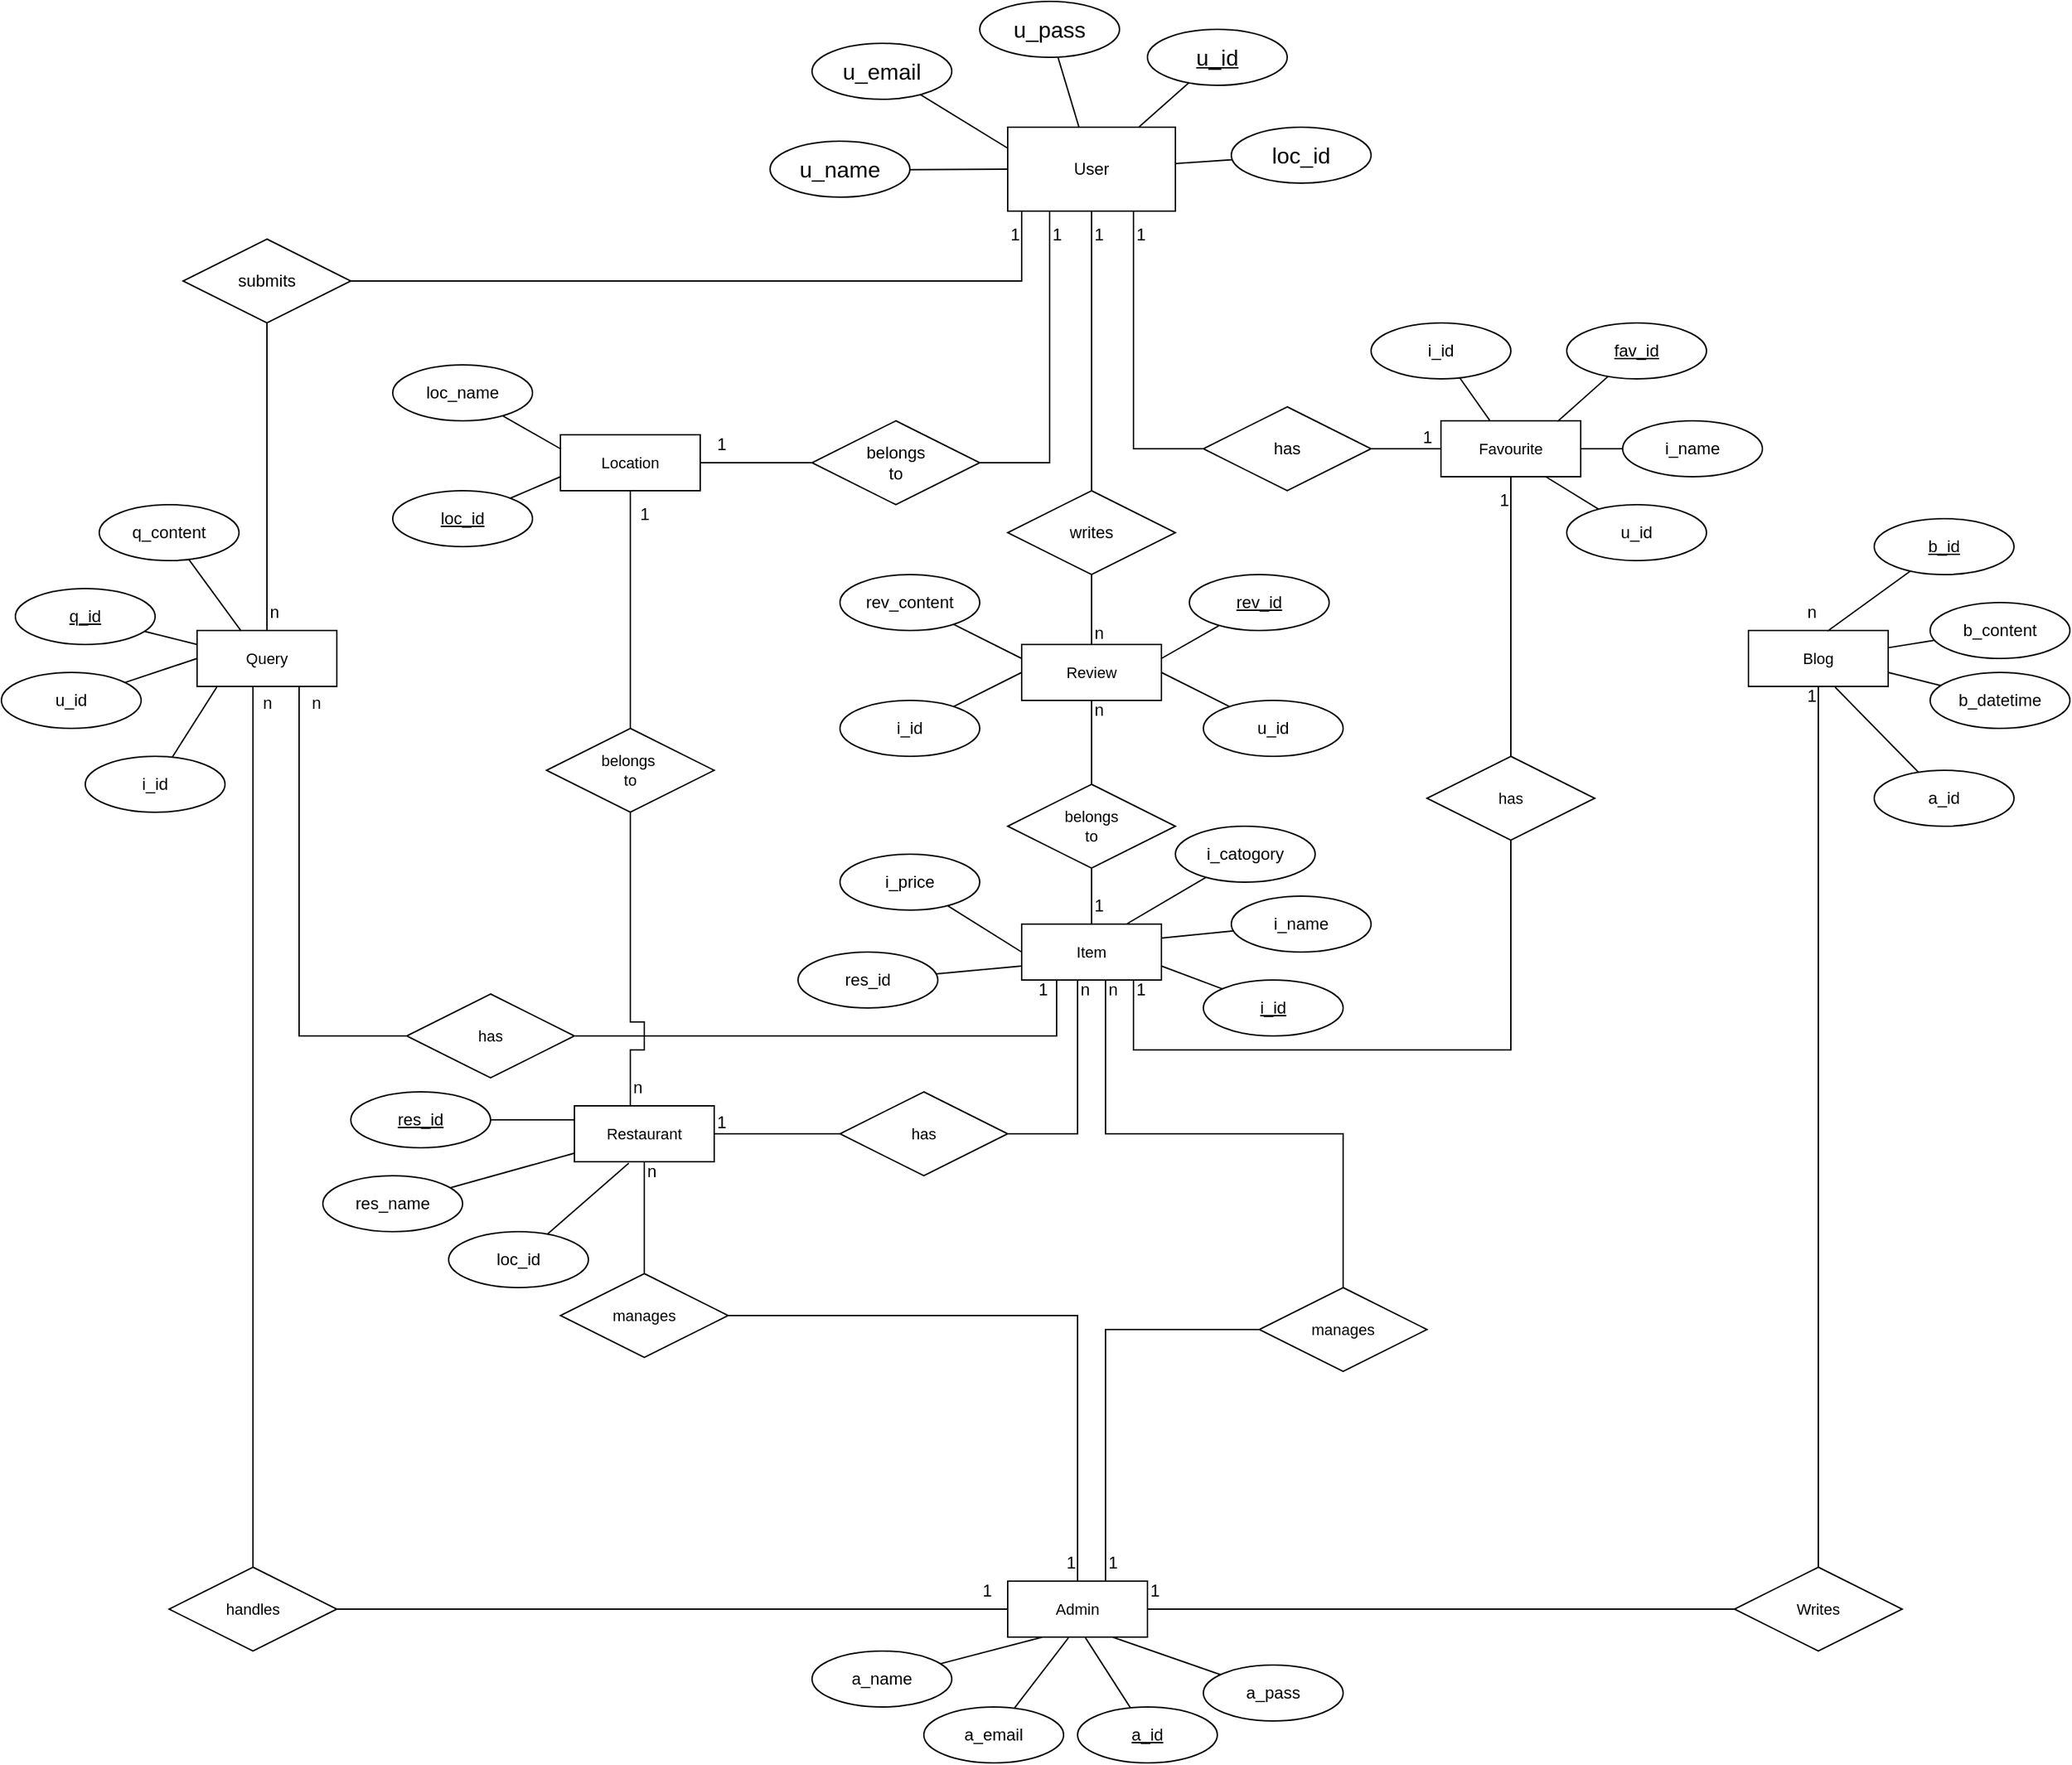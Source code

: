 <mxfile version="21.0.6" type="device"><diagram name="Page-1" id="pMAwiAs30f0WFdwyVwnP"><mxGraphModel dx="1467" dy="907" grid="1" gridSize="10" guides="1" tooltips="1" connect="1" arrows="1" fold="1" page="1" pageScale="1" pageWidth="850" pageHeight="1100" math="0" shadow="0"><root><mxCell id="0"/><mxCell id="1" parent="0"/><mxCell id="fd6I6670uyTJeroRfoeu-16" value="" style="edgeStyle=orthogonalEdgeStyle;rounded=0;orthogonalLoop=1;jettySize=auto;html=1;endArrow=none;endFill=0;fontStyle=0" parent="1" source="fd6I6670uyTJeroRfoeu-2" target="fd6I6670uyTJeroRfoeu-3" edge="1"><mxGeometry relative="1" as="geometry"><Array as="points"><mxPoint x="850" y="350"/></Array></mxGeometry></mxCell><mxCell id="fd6I6670uyTJeroRfoeu-17" value="" style="edgeStyle=orthogonalEdgeStyle;rounded=0;orthogonalLoop=1;jettySize=auto;html=1;endArrow=none;endFill=0;exitX=0.25;exitY=1;exitDx=0;exitDy=0;entryX=1;entryY=0.5;entryDx=0;entryDy=0;fontStyle=0" parent="1" source="fd6I6670uyTJeroRfoeu-2" target="fd6I6670uyTJeroRfoeu-4" edge="1"><mxGeometry relative="1" as="geometry"><mxPoint x="800" y="300" as="sourcePoint"/><Array as="points"><mxPoint x="790" y="360"/></Array></mxGeometry></mxCell><mxCell id="fd6I6670uyTJeroRfoeu-18" value="" style="edgeStyle=orthogonalEdgeStyle;shape=connector;rounded=0;orthogonalLoop=1;jettySize=auto;html=1;labelBackgroundColor=default;strokeColor=default;fontFamily=Helvetica;fontSize=11;fontColor=default;endArrow=none;endFill=0;entryX=0.5;entryY=0;entryDx=0;entryDy=0;fontStyle=0" parent="1" source="fd6I6670uyTJeroRfoeu-2" target="fd6I6670uyTJeroRfoeu-5" edge="1"><mxGeometry relative="1" as="geometry"><Array as="points"><mxPoint x="820" y="380"/></Array></mxGeometry></mxCell><mxCell id="fd6I6670uyTJeroRfoeu-19" value="" style="edgeStyle=orthogonalEdgeStyle;shape=connector;rounded=0;orthogonalLoop=1;jettySize=auto;html=1;labelBackgroundColor=default;strokeColor=default;fontFamily=Helvetica;fontSize=11;fontColor=default;endArrow=none;endFill=0;exitX=0.25;exitY=0;exitDx=0;exitDy=0;fontStyle=0" parent="1" source="fd6I6670uyTJeroRfoeu-2" target="fd6I6670uyTJeroRfoeu-6" edge="1"><mxGeometry relative="1" as="geometry"><mxPoint x="270" y="320" as="sourcePoint"/><Array as="points"><mxPoint x="770" y="120"/><mxPoint x="770" y="230"/></Array></mxGeometry></mxCell><mxCell id="fd6I6670uyTJeroRfoeu-2" value="User" style="rounded=0;whiteSpace=wrap;html=1;fontStyle=0" parent="1" vertex="1"><mxGeometry x="760" y="120" width="120" height="60" as="geometry"/></mxCell><mxCell id="fd6I6670uyTJeroRfoeu-23" value="" style="edgeStyle=orthogonalEdgeStyle;shape=connector;rounded=0;orthogonalLoop=1;jettySize=auto;html=1;labelBackgroundColor=default;strokeColor=default;fontFamily=Helvetica;fontSize=11;fontColor=default;endArrow=none;endFill=0;fontStyle=0" parent="1" source="fd6I6670uyTJeroRfoeu-3" target="fd6I6670uyTJeroRfoeu-20" edge="1"><mxGeometry relative="1" as="geometry"/></mxCell><mxCell id="fd6I6670uyTJeroRfoeu-3" value="has" style="shape=rhombus;perimeter=rhombusPerimeter;whiteSpace=wrap;html=1;align=center;fontStyle=0" parent="1" vertex="1"><mxGeometry x="900" y="320" width="120" height="60" as="geometry"/></mxCell><mxCell id="fd6I6670uyTJeroRfoeu-33" value="" style="edgeStyle=orthogonalEdgeStyle;shape=connector;rounded=0;orthogonalLoop=1;jettySize=auto;html=1;labelBackgroundColor=default;strokeColor=default;fontFamily=Helvetica;fontSize=11;fontColor=default;endArrow=none;endFill=0;exitX=0;exitY=0.5;exitDx=0;exitDy=0;fontStyle=0" parent="1" source="fd6I6670uyTJeroRfoeu-4" target="fd6I6670uyTJeroRfoeu-26" edge="1"><mxGeometry relative="1" as="geometry"><Array as="points"><mxPoint x="500" y="360"/></Array></mxGeometry></mxCell><mxCell id="fd6I6670uyTJeroRfoeu-4" value="belongs&lt;br&gt;to" style="shape=rhombus;perimeter=rhombusPerimeter;whiteSpace=wrap;html=1;align=center;fontStyle=0" parent="1" vertex="1"><mxGeometry x="620" y="330" width="120" height="60" as="geometry"/></mxCell><mxCell id="fd6I6670uyTJeroRfoeu-5" value="writes" style="shape=rhombus;perimeter=rhombusPerimeter;whiteSpace=wrap;html=1;align=center;fontStyle=0" parent="1" vertex="1"><mxGeometry x="760" y="380" width="120" height="60" as="geometry"/></mxCell><mxCell id="fd6I6670uyTJeroRfoeu-25" value="" style="edgeStyle=orthogonalEdgeStyle;shape=connector;rounded=0;orthogonalLoop=1;jettySize=auto;html=1;labelBackgroundColor=default;strokeColor=default;fontFamily=Helvetica;fontSize=11;fontColor=default;endArrow=none;endFill=0;fontStyle=0" parent="1" source="fd6I6670uyTJeroRfoeu-6" target="fd6I6670uyTJeroRfoeu-24" edge="1"><mxGeometry relative="1" as="geometry"><Array as="points"><mxPoint x="230" y="290"/><mxPoint x="230" y="290"/></Array></mxGeometry></mxCell><mxCell id="fd6I6670uyTJeroRfoeu-6" value="submits" style="shape=rhombus;perimeter=rhombusPerimeter;whiteSpace=wrap;html=1;align=center;fontStyle=0" parent="1" vertex="1"><mxGeometry x="170" y="200" width="120" height="60" as="geometry"/></mxCell><mxCell id="fd6I6670uyTJeroRfoeu-20" value="Favourite" style="whiteSpace=wrap;html=1;align=center;fontFamily=Helvetica;fontSize=11;fontColor=default;fontStyle=0" parent="1" vertex="1"><mxGeometry x="1070" y="330" width="100" height="40" as="geometry"/></mxCell><mxCell id="fd6I6670uyTJeroRfoeu-24" value="Query" style="whiteSpace=wrap;html=1;align=center;fontFamily=Helvetica;fontSize=11;fontColor=default;fontStyle=0" parent="1" vertex="1"><mxGeometry x="180" y="480" width="100" height="40" as="geometry"/></mxCell><mxCell id="fd6I6670uyTJeroRfoeu-26" value="Location" style="whiteSpace=wrap;html=1;align=center;fontFamily=Helvetica;fontSize=11;fontColor=default;fontStyle=0" parent="1" vertex="1"><mxGeometry x="440" y="340" width="100" height="40" as="geometry"/></mxCell><mxCell id="fd6I6670uyTJeroRfoeu-28" value="" style="edgeStyle=orthogonalEdgeStyle;shape=connector;rounded=0;orthogonalLoop=1;jettySize=auto;html=1;labelBackgroundColor=default;strokeColor=default;fontFamily=Helvetica;fontSize=11;fontColor=default;endArrow=none;endFill=0;entryX=0.5;entryY=1;entryDx=0;entryDy=0;fontStyle=0" parent="1" source="fd6I6670uyTJeroRfoeu-27" target="fd6I6670uyTJeroRfoeu-5" edge="1"><mxGeometry relative="1" as="geometry"><mxPoint x="830" y="450" as="targetPoint"/></mxGeometry></mxCell><mxCell id="fd6I6670uyTJeroRfoeu-27" value="Review" style="whiteSpace=wrap;html=1;align=center;fontFamily=Helvetica;fontSize=11;fontColor=default;fontStyle=0" parent="1" vertex="1"><mxGeometry x="770" y="490" width="100" height="40" as="geometry"/></mxCell><mxCell id="fd6I6670uyTJeroRfoeu-35" value="" style="edgeStyle=orthogonalEdgeStyle;shape=connector;rounded=0;orthogonalLoop=1;jettySize=auto;html=1;labelBackgroundColor=default;strokeColor=default;fontFamily=Helvetica;fontSize=11;fontColor=default;endArrow=none;endFill=0;entryX=0.5;entryY=1;entryDx=0;entryDy=0;fontStyle=0" parent="1" source="fd6I6670uyTJeroRfoeu-30" target="fd6I6670uyTJeroRfoeu-34" edge="1"><mxGeometry relative="1" as="geometry"><Array as="points"><mxPoint x="850" y="780"/><mxPoint x="1120" y="780"/></Array></mxGeometry></mxCell><mxCell id="fd6I6670uyTJeroRfoeu-67" style="edgeStyle=orthogonalEdgeStyle;shape=connector;rounded=0;orthogonalLoop=1;jettySize=auto;html=1;labelBackgroundColor=default;strokeColor=default;fontFamily=Helvetica;fontSize=11;fontColor=default;endArrow=none;endFill=0;entryX=0.5;entryY=0;entryDx=0;entryDy=0;fontStyle=0" parent="1" source="fd6I6670uyTJeroRfoeu-30" target="fd6I6670uyTJeroRfoeu-57" edge="1"><mxGeometry relative="1" as="geometry"><Array as="points"><mxPoint x="830" y="840"/><mxPoint x="1000" y="840"/></Array><mxPoint x="1100" y="880" as="targetPoint"/></mxGeometry></mxCell><mxCell id="fd6I6670uyTJeroRfoeu-30" value="Item" style="whiteSpace=wrap;html=1;align=center;fontFamily=Helvetica;fontSize=11;fontColor=default;fontStyle=0" parent="1" vertex="1"><mxGeometry x="770" y="690" width="100" height="40" as="geometry"/></mxCell><mxCell id="fd6I6670uyTJeroRfoeu-37" value="" style="edgeStyle=orthogonalEdgeStyle;shape=connector;rounded=0;orthogonalLoop=1;jettySize=auto;html=1;labelBackgroundColor=default;strokeColor=default;fontFamily=Helvetica;fontSize=11;fontColor=default;endArrow=none;endFill=0;entryX=0.5;entryY=1;entryDx=0;entryDy=0;fontStyle=0" parent="1" source="fd6I6670uyTJeroRfoeu-34" target="fd6I6670uyTJeroRfoeu-20" edge="1"><mxGeometry relative="1" as="geometry"><mxPoint x="1130" y="440" as="targetPoint"/><Array as="points"><mxPoint x="1120" y="520"/><mxPoint x="1120" y="520"/></Array></mxGeometry></mxCell><mxCell id="fd6I6670uyTJeroRfoeu-34" value="has" style="shape=rhombus;perimeter=rhombusPerimeter;whiteSpace=wrap;html=1;align=center;fontFamily=Helvetica;fontSize=11;fontColor=default;fontStyle=0" parent="1" vertex="1"><mxGeometry x="1060" y="570" width="120" height="60" as="geometry"/></mxCell><mxCell id="fd6I6670uyTJeroRfoeu-42" value="" style="edgeStyle=orthogonalEdgeStyle;shape=connector;rounded=0;orthogonalLoop=1;jettySize=auto;html=1;labelBackgroundColor=default;strokeColor=default;fontFamily=Helvetica;fontSize=11;fontColor=default;endArrow=none;endFill=0;entryX=0.75;entryY=1;entryDx=0;entryDy=0;fontStyle=0" parent="1" source="fd6I6670uyTJeroRfoeu-39" target="fd6I6670uyTJeroRfoeu-24" edge="1"><mxGeometry relative="1" as="geometry"><Array as="points"><mxPoint x="253" y="770"/><mxPoint x="253" y="520"/></Array></mxGeometry></mxCell><mxCell id="fd6I6670uyTJeroRfoeu-80" style="edgeStyle=orthogonalEdgeStyle;shape=connector;rounded=0;orthogonalLoop=1;jettySize=auto;html=1;entryX=0.25;entryY=1;entryDx=0;entryDy=0;labelBackgroundColor=default;strokeColor=default;fontFamily=Helvetica;fontSize=11;fontColor=default;endArrow=none;endFill=0;fontStyle=0" parent="1" source="fd6I6670uyTJeroRfoeu-39" target="fd6I6670uyTJeroRfoeu-30" edge="1"><mxGeometry relative="1" as="geometry"/></mxCell><mxCell id="fd6I6670uyTJeroRfoeu-39" value="has" style="shape=rhombus;perimeter=rhombusPerimeter;whiteSpace=wrap;html=1;align=center;fontFamily=Helvetica;fontSize=11;fontColor=default;fontStyle=0" parent="1" vertex="1"><mxGeometry x="330" y="740" width="120" height="60" as="geometry"/></mxCell><mxCell id="fd6I6670uyTJeroRfoeu-45" value="" style="edgeStyle=orthogonalEdgeStyle;shape=connector;rounded=0;orthogonalLoop=1;jettySize=auto;html=1;labelBackgroundColor=default;strokeColor=default;fontFamily=Helvetica;fontSize=11;fontColor=default;endArrow=none;endFill=0;fontStyle=0" parent="1" source="fd6I6670uyTJeroRfoeu-44" target="fd6I6670uyTJeroRfoeu-27" edge="1"><mxGeometry relative="1" as="geometry"/></mxCell><mxCell id="fd6I6670uyTJeroRfoeu-46" value="" style="edgeStyle=orthogonalEdgeStyle;shape=connector;rounded=0;orthogonalLoop=1;jettySize=auto;html=1;labelBackgroundColor=default;strokeColor=default;fontFamily=Helvetica;fontSize=11;fontColor=default;endArrow=none;endFill=0;fontStyle=0" parent="1" source="fd6I6670uyTJeroRfoeu-44" target="fd6I6670uyTJeroRfoeu-30" edge="1"><mxGeometry relative="1" as="geometry"/></mxCell><mxCell id="fd6I6670uyTJeroRfoeu-44" value="belongs&lt;br&gt;to" style="shape=rhombus;perimeter=rhombusPerimeter;whiteSpace=wrap;html=1;align=center;fontFamily=Helvetica;fontSize=11;fontColor=default;fontStyle=0" parent="1" vertex="1"><mxGeometry x="760" y="590" width="120" height="60" as="geometry"/></mxCell><mxCell id="fd6I6670uyTJeroRfoeu-51" value="" style="shape=connector;rounded=0;orthogonalLoop=1;jettySize=auto;html=1;labelBackgroundColor=default;strokeColor=default;fontFamily=Helvetica;fontSize=11;fontColor=default;endArrow=none;endFill=0;entryX=0.5;entryY=1;entryDx=0;entryDy=0;edgeStyle=orthogonalEdgeStyle;exitX=0.5;exitY=0;exitDx=0;exitDy=0;fontStyle=0" parent="1" source="fd6I6670uyTJeroRfoeu-48" target="fd6I6670uyTJeroRfoeu-49" edge="1"><mxGeometry relative="1" as="geometry"><mxPoint x="500" y="700" as="sourcePoint"/><mxPoint x="500.0" y="500" as="targetPoint"/><Array as="points"><mxPoint x="490" y="820"/><mxPoint x="490" y="780"/><mxPoint x="500" y="780"/><mxPoint x="500" y="760"/><mxPoint x="490" y="760"/></Array></mxGeometry></mxCell><mxCell id="fd6I6670uyTJeroRfoeu-48" value="Restaurant" style="whiteSpace=wrap;html=1;align=center;fontFamily=Helvetica;fontSize=11;fontColor=default;fontStyle=0" parent="1" vertex="1"><mxGeometry x="450" y="820" width="100" height="40" as="geometry"/></mxCell><mxCell id="fd6I6670uyTJeroRfoeu-50" value="" style="edgeStyle=orthogonalEdgeStyle;shape=connector;rounded=0;orthogonalLoop=1;jettySize=auto;html=1;labelBackgroundColor=default;strokeColor=default;fontFamily=Helvetica;fontSize=11;fontColor=default;endArrow=none;endFill=0;exitX=0.5;exitY=0;exitDx=0;exitDy=0;entryX=0.5;entryY=1.01;entryDx=0;entryDy=0;entryPerimeter=0;fontStyle=0" parent="1" source="fd6I6670uyTJeroRfoeu-49" target="fd6I6670uyTJeroRfoeu-26" edge="1"><mxGeometry relative="1" as="geometry"><mxPoint x="500.0" y="440" as="sourcePoint"/><Array as="points"><mxPoint x="490" y="550"/></Array><mxPoint x="500" y="400" as="targetPoint"/></mxGeometry></mxCell><mxCell id="fd6I6670uyTJeroRfoeu-49" value="belongs&amp;nbsp;&lt;br&gt;to" style="shape=rhombus;perimeter=rhombusPerimeter;whiteSpace=wrap;html=1;align=center;fontFamily=Helvetica;fontSize=11;fontColor=default;fontStyle=0" parent="1" vertex="1"><mxGeometry x="430" y="550" width="120" height="60" as="geometry"/></mxCell><mxCell id="fd6I6670uyTJeroRfoeu-59" style="edgeStyle=orthogonalEdgeStyle;shape=connector;rounded=0;orthogonalLoop=1;jettySize=auto;html=1;labelBackgroundColor=default;strokeColor=default;fontFamily=Helvetica;fontSize=11;fontColor=default;endArrow=none;endFill=0;entryX=1;entryY=0.5;entryDx=0;entryDy=0;fontStyle=0" parent="1" source="fd6I6670uyTJeroRfoeu-53" target="fd6I6670uyTJeroRfoeu-48" edge="1"><mxGeometry relative="1" as="geometry"><mxPoint x="570" y="800" as="targetPoint"/></mxGeometry></mxCell><mxCell id="fd6I6670uyTJeroRfoeu-60" style="edgeStyle=orthogonalEdgeStyle;shape=connector;rounded=0;orthogonalLoop=1;jettySize=auto;html=1;labelBackgroundColor=default;strokeColor=default;fontFamily=Helvetica;fontSize=11;fontColor=default;endArrow=none;endFill=0;exitX=1;exitY=0.5;exitDx=0;exitDy=0;fontStyle=0" parent="1" source="fd6I6670uyTJeroRfoeu-53" edge="1"><mxGeometry relative="1" as="geometry"><mxPoint x="820" y="730" as="targetPoint"/><Array as="points"><mxPoint x="810" y="840"/><mxPoint x="810" y="730"/></Array></mxGeometry></mxCell><mxCell id="fd6I6670uyTJeroRfoeu-53" value="has" style="shape=rhombus;perimeter=rhombusPerimeter;whiteSpace=wrap;html=1;align=center;fontFamily=Helvetica;fontSize=11;fontColor=default;fontStyle=0" parent="1" vertex="1"><mxGeometry x="640" y="810" width="120" height="60" as="geometry"/></mxCell><mxCell id="fd6I6670uyTJeroRfoeu-56" style="edgeStyle=orthogonalEdgeStyle;shape=connector;rounded=0;orthogonalLoop=1;jettySize=auto;html=1;labelBackgroundColor=default;strokeColor=default;fontFamily=Helvetica;fontSize=11;fontColor=default;endArrow=none;endFill=0;entryX=0.5;entryY=1;entryDx=0;entryDy=0;fontStyle=0" parent="1" source="fd6I6670uyTJeroRfoeu-55" target="fd6I6670uyTJeroRfoeu-57" edge="1"><mxGeometry relative="1" as="geometry"><mxPoint x="1040" y="800" as="targetPoint"/><Array as="points"><mxPoint x="830" y="980"/><mxPoint x="1000" y="980"/></Array></mxGeometry></mxCell><mxCell id="fd6I6670uyTJeroRfoeu-71" style="edgeStyle=orthogonalEdgeStyle;shape=connector;rounded=0;orthogonalLoop=1;jettySize=auto;html=1;labelBackgroundColor=default;strokeColor=default;fontFamily=Helvetica;fontSize=11;fontColor=default;endArrow=none;endFill=0;fontStyle=0" parent="1" source="fd6I6670uyTJeroRfoeu-55" edge="1"><mxGeometry relative="1" as="geometry"><Array as="points"><mxPoint x="1340" y="1180"/><mxPoint x="1340" y="1180"/></Array><mxPoint x="1340" y="1150" as="targetPoint"/></mxGeometry></mxCell><mxCell id="fd6I6670uyTJeroRfoeu-55" value="Admin" style="whiteSpace=wrap;html=1;align=center;fontFamily=Helvetica;fontSize=11;fontColor=default;fontStyle=0" parent="1" vertex="1"><mxGeometry x="760" y="1160" width="100" height="40" as="geometry"/></mxCell><mxCell id="fd6I6670uyTJeroRfoeu-57" value="manages" style="shape=rhombus;perimeter=rhombusPerimeter;whiteSpace=wrap;html=1;align=center;fontFamily=Helvetica;fontSize=11;fontColor=default;fontStyle=0" parent="1" vertex="1"><mxGeometry x="940" y="950" width="120" height="60" as="geometry"/></mxCell><mxCell id="fd6I6670uyTJeroRfoeu-62" value="" style="edgeStyle=orthogonalEdgeStyle;shape=connector;rounded=0;orthogonalLoop=1;jettySize=auto;html=1;labelBackgroundColor=default;strokeColor=default;fontFamily=Helvetica;fontSize=11;fontColor=default;endArrow=none;endFill=0;fontStyle=0" parent="1" source="fd6I6670uyTJeroRfoeu-61" target="fd6I6670uyTJeroRfoeu-48" edge="1"><mxGeometry relative="1" as="geometry"/></mxCell><mxCell id="fd6I6670uyTJeroRfoeu-63" style="edgeStyle=orthogonalEdgeStyle;shape=connector;rounded=0;orthogonalLoop=1;jettySize=auto;html=1;labelBackgroundColor=default;strokeColor=default;fontFamily=Helvetica;fontSize=11;fontColor=default;endArrow=none;endFill=0;exitX=1;exitY=0.5;exitDx=0;exitDy=0;fontStyle=0" parent="1" source="fd6I6670uyTJeroRfoeu-61" edge="1"><mxGeometry relative="1" as="geometry"><mxPoint x="810" y="1160" as="targetPoint"/><Array as="points"><mxPoint x="810" y="970"/><mxPoint x="810" y="1160"/></Array></mxGeometry></mxCell><mxCell id="fd6I6670uyTJeroRfoeu-61" value="manages" style="shape=rhombus;perimeter=rhombusPerimeter;whiteSpace=wrap;html=1;align=center;fontFamily=Helvetica;fontSize=11;fontColor=default;fontStyle=0" parent="1" vertex="1"><mxGeometry x="440" y="940" width="120" height="60" as="geometry"/></mxCell><mxCell id="fd6I6670uyTJeroRfoeu-69" value="Blog" style="whiteSpace=wrap;html=1;align=center;fontFamily=Helvetica;fontSize=11;fontColor=default;fontStyle=0" parent="1" vertex="1"><mxGeometry x="1290" y="480" width="100" height="40" as="geometry"/></mxCell><mxCell id="fd6I6670uyTJeroRfoeu-72" style="edgeStyle=orthogonalEdgeStyle;shape=connector;rounded=0;orthogonalLoop=1;jettySize=auto;html=1;entryX=0.5;entryY=1;entryDx=0;entryDy=0;labelBackgroundColor=default;strokeColor=default;fontFamily=Helvetica;fontSize=11;fontColor=default;endArrow=none;endFill=0;fontStyle=0" parent="1" source="fd6I6670uyTJeroRfoeu-70" target="fd6I6670uyTJeroRfoeu-69" edge="1"><mxGeometry relative="1" as="geometry"><Array as="points"><mxPoint x="1340" y="960"/><mxPoint x="1340" y="960"/></Array></mxGeometry></mxCell><mxCell id="fd6I6670uyTJeroRfoeu-70" value="Writes" style="shape=rhombus;perimeter=rhombusPerimeter;whiteSpace=wrap;html=1;align=center;fontFamily=Helvetica;fontSize=11;fontColor=default;fontStyle=0" parent="1" vertex="1"><mxGeometry x="1280" y="1150" width="120" height="60" as="geometry"/></mxCell><mxCell id="fd6I6670uyTJeroRfoeu-85" style="edgeStyle=orthogonalEdgeStyle;shape=connector;rounded=0;orthogonalLoop=1;jettySize=auto;html=1;labelBackgroundColor=default;strokeColor=default;fontFamily=Helvetica;fontSize=11;fontColor=default;endArrow=none;endFill=0;exitX=0.5;exitY=0;exitDx=0;exitDy=0;fontStyle=0;entryX=0.403;entryY=1.006;entryDx=0;entryDy=0;entryPerimeter=0;" parent="1" source="fd6I6670uyTJeroRfoeu-83" target="fd6I6670uyTJeroRfoeu-24" edge="1"><mxGeometry relative="1" as="geometry"><Array as="points"><mxPoint x="220" y="520"/></Array><mxPoint x="230" y="540" as="targetPoint"/></mxGeometry></mxCell><mxCell id="fswabUyPSpBUZHuzTsJ7-25" style="edgeStyle=orthogonalEdgeStyle;shape=connector;rounded=0;orthogonalLoop=1;jettySize=auto;html=1;entryX=0;entryY=0.5;entryDx=0;entryDy=0;labelBackgroundColor=default;strokeColor=default;fontFamily=Helvetica;fontSize=12;fontColor=default;endArrow=none;endFill=0;startSize=8;endSize=8;exitX=1;exitY=0.5;exitDx=0;exitDy=0;fontStyle=0" parent="1" source="fd6I6670uyTJeroRfoeu-83" target="fd6I6670uyTJeroRfoeu-55" edge="1"><mxGeometry relative="1" as="geometry"><mxPoint x="340" y="1200" as="sourcePoint"/><Array as="points"/></mxGeometry></mxCell><mxCell id="fd6I6670uyTJeroRfoeu-83" value="handles" style="shape=rhombus;perimeter=rhombusPerimeter;whiteSpace=wrap;html=1;align=center;fontFamily=Helvetica;fontSize=11;fontColor=default;fontStyle=0" parent="1" vertex="1"><mxGeometry x="160" y="1150" width="120" height="60" as="geometry"/></mxCell><mxCell id="fswabUyPSpBUZHuzTsJ7-8" style="edgeStyle=none;curved=1;rounded=0;orthogonalLoop=1;jettySize=auto;html=1;fontSize=12;startSize=8;endSize=8;endArrow=none;endFill=0;entryX=0;entryY=0.25;entryDx=0;entryDy=0;fontStyle=0" parent="1" source="fswabUyPSpBUZHuzTsJ7-1" target="fd6I6670uyTJeroRfoeu-2" edge="1"><mxGeometry relative="1" as="geometry"><mxPoint x="750" y="140" as="targetPoint"/></mxGeometry></mxCell><mxCell id="fswabUyPSpBUZHuzTsJ7-1" value="u_email" style="ellipse;whiteSpace=wrap;html=1;align=center;fontSize=16;fontStyle=0" parent="1" vertex="1"><mxGeometry x="620" y="60" width="100" height="40" as="geometry"/></mxCell><mxCell id="fswabUyPSpBUZHuzTsJ7-12" style="edgeStyle=none;shape=connector;curved=1;rounded=0;orthogonalLoop=1;jettySize=auto;html=1;labelBackgroundColor=default;strokeColor=default;fontFamily=Helvetica;fontSize=12;fontColor=default;endArrow=none;endFill=0;startSize=8;endSize=8;fontStyle=0" parent="1" source="fswabUyPSpBUZHuzTsJ7-2" target="fd6I6670uyTJeroRfoeu-2" edge="1"><mxGeometry relative="1" as="geometry"/></mxCell><mxCell id="fswabUyPSpBUZHuzTsJ7-2" value="u_id" style="ellipse;whiteSpace=wrap;html=1;align=center;fontStyle=4;fontSize=16;" parent="1" vertex="1"><mxGeometry x="860" y="50" width="100" height="40" as="geometry"/></mxCell><mxCell id="fswabUyPSpBUZHuzTsJ7-9" style="edgeStyle=none;shape=connector;curved=1;rounded=0;orthogonalLoop=1;jettySize=auto;html=1;entryX=0;entryY=0.5;entryDx=0;entryDy=0;labelBackgroundColor=default;strokeColor=default;fontFamily=Helvetica;fontSize=12;fontColor=default;endArrow=none;endFill=0;startSize=8;endSize=8;fontStyle=0" parent="1" source="fswabUyPSpBUZHuzTsJ7-3" target="fd6I6670uyTJeroRfoeu-2" edge="1"><mxGeometry relative="1" as="geometry"/></mxCell><mxCell id="fswabUyPSpBUZHuzTsJ7-3" value="u_name" style="ellipse;whiteSpace=wrap;html=1;align=center;fontSize=16;fontStyle=0" parent="1" vertex="1"><mxGeometry x="590" y="130" width="100" height="40" as="geometry"/></mxCell><mxCell id="fswabUyPSpBUZHuzTsJ7-13" value="" style="edgeStyle=none;shape=connector;curved=1;rounded=0;orthogonalLoop=1;jettySize=auto;html=1;labelBackgroundColor=default;strokeColor=default;fontFamily=Helvetica;fontSize=12;fontColor=default;endArrow=none;endFill=0;startSize=8;endSize=8;fontStyle=0" parent="1" source="fswabUyPSpBUZHuzTsJ7-4" target="fd6I6670uyTJeroRfoeu-2" edge="1"><mxGeometry relative="1" as="geometry"/></mxCell><mxCell id="fswabUyPSpBUZHuzTsJ7-4" value="loc_id" style="ellipse;whiteSpace=wrap;html=1;align=center;fontSize=16;fontStyle=0" parent="1" vertex="1"><mxGeometry x="920" y="120" width="100" height="40" as="geometry"/></mxCell><mxCell id="fswabUyPSpBUZHuzTsJ7-10" value="" style="edgeStyle=none;shape=connector;curved=1;rounded=0;orthogonalLoop=1;jettySize=auto;html=1;labelBackgroundColor=default;strokeColor=default;fontFamily=Helvetica;fontSize=12;fontColor=default;endArrow=none;endFill=0;startSize=8;endSize=8;fontStyle=0" parent="1" source="fswabUyPSpBUZHuzTsJ7-5" target="fd6I6670uyTJeroRfoeu-2" edge="1"><mxGeometry relative="1" as="geometry"/></mxCell><mxCell id="fswabUyPSpBUZHuzTsJ7-5" value="u_pass" style="ellipse;whiteSpace=wrap;html=1;align=center;fontSize=16;fontStyle=0" parent="1" vertex="1"><mxGeometry x="740" y="30" width="100" height="40" as="geometry"/></mxCell><mxCell id="fswabUyPSpBUZHuzTsJ7-22" style="edgeStyle=none;shape=connector;curved=1;rounded=0;orthogonalLoop=1;jettySize=auto;html=1;labelBackgroundColor=default;strokeColor=default;fontFamily=Helvetica;fontSize=12;fontColor=default;endArrow=none;endFill=0;startSize=8;endSize=8;fontStyle=0" parent="1" source="fswabUyPSpBUZHuzTsJ7-14" target="fd6I6670uyTJeroRfoeu-69" edge="1"><mxGeometry relative="1" as="geometry"/></mxCell><mxCell id="fswabUyPSpBUZHuzTsJ7-14" value="b_content" style="ellipse;whiteSpace=wrap;html=1;align=center;fontFamily=Helvetica;fontSize=12;fontColor=default;fontStyle=0" parent="1" vertex="1"><mxGeometry x="1420" y="460" width="100" height="40" as="geometry"/></mxCell><mxCell id="fswabUyPSpBUZHuzTsJ7-21" style="edgeStyle=none;shape=connector;curved=1;rounded=0;orthogonalLoop=1;jettySize=auto;html=1;entryX=1;entryY=0.75;entryDx=0;entryDy=0;labelBackgroundColor=default;strokeColor=default;fontFamily=Helvetica;fontSize=12;fontColor=default;endArrow=none;endFill=0;startSize=8;endSize=8;fontStyle=0" parent="1" source="fswabUyPSpBUZHuzTsJ7-15" target="fd6I6670uyTJeroRfoeu-69" edge="1"><mxGeometry relative="1" as="geometry"/></mxCell><mxCell id="fswabUyPSpBUZHuzTsJ7-15" value="b_datetime" style="ellipse;whiteSpace=wrap;html=1;align=center;fontFamily=Helvetica;fontSize=12;fontColor=default;fontStyle=0" parent="1" vertex="1"><mxGeometry x="1420" y="510" width="100" height="40" as="geometry"/></mxCell><mxCell id="fswabUyPSpBUZHuzTsJ7-20" style="edgeStyle=none;shape=connector;curved=1;rounded=0;orthogonalLoop=1;jettySize=auto;html=1;entryX=0.62;entryY=1.013;entryDx=0;entryDy=0;entryPerimeter=0;labelBackgroundColor=default;strokeColor=default;fontFamily=Helvetica;fontSize=12;fontColor=default;endArrow=none;endFill=0;startSize=8;endSize=8;fontStyle=0" parent="1" source="fswabUyPSpBUZHuzTsJ7-16" target="fd6I6670uyTJeroRfoeu-69" edge="1"><mxGeometry relative="1" as="geometry"/></mxCell><mxCell id="fswabUyPSpBUZHuzTsJ7-16" value="a_id" style="ellipse;whiteSpace=wrap;html=1;align=center;fontFamily=Helvetica;fontSize=12;fontColor=default;fontStyle=0" parent="1" vertex="1"><mxGeometry x="1380" y="580" width="100" height="40" as="geometry"/></mxCell><mxCell id="fswabUyPSpBUZHuzTsJ7-23" style="edgeStyle=none;shape=connector;curved=1;rounded=0;orthogonalLoop=1;jettySize=auto;html=1;labelBackgroundColor=default;strokeColor=default;fontFamily=Helvetica;fontSize=12;fontColor=default;endArrow=none;endFill=0;startSize=8;endSize=8;entryX=0.565;entryY=0.013;entryDx=0;entryDy=0;entryPerimeter=0;fontStyle=0" parent="1" source="fswabUyPSpBUZHuzTsJ7-17" target="fd6I6670uyTJeroRfoeu-69" edge="1"><mxGeometry relative="1" as="geometry"><mxPoint x="1360" y="470" as="targetPoint"/></mxGeometry></mxCell><mxCell id="fswabUyPSpBUZHuzTsJ7-17" value="b_id" style="ellipse;whiteSpace=wrap;html=1;align=center;fontStyle=4;fontFamily=Helvetica;fontSize=12;fontColor=default;" parent="1" vertex="1"><mxGeometry x="1380" y="400" width="100" height="40" as="geometry"/></mxCell><mxCell id="fswabUyPSpBUZHuzTsJ7-33" style="edgeStyle=none;shape=connector;curved=1;rounded=0;orthogonalLoop=1;jettySize=auto;html=1;entryX=0.435;entryY=1.011;entryDx=0;entryDy=0;entryPerimeter=0;labelBackgroundColor=default;strokeColor=default;fontFamily=Helvetica;fontSize=12;fontColor=default;endArrow=none;endFill=0;startSize=8;endSize=8;fontStyle=0" parent="1" source="fswabUyPSpBUZHuzTsJ7-27" target="fd6I6670uyTJeroRfoeu-55" edge="1"><mxGeometry relative="1" as="geometry"/></mxCell><mxCell id="fswabUyPSpBUZHuzTsJ7-27" value="a_email" style="ellipse;whiteSpace=wrap;html=1;align=center;fontFamily=Helvetica;fontSize=12;fontColor=default;fontStyle=0" parent="1" vertex="1"><mxGeometry x="700" y="1250" width="100" height="40" as="geometry"/></mxCell><mxCell id="fswabUyPSpBUZHuzTsJ7-34" style="edgeStyle=none;shape=connector;curved=1;rounded=0;orthogonalLoop=1;jettySize=auto;html=1;entryX=0.556;entryY=1.011;entryDx=0;entryDy=0;labelBackgroundColor=default;strokeColor=default;fontFamily=Helvetica;fontSize=12;fontColor=default;endArrow=none;endFill=0;startSize=8;endSize=8;entryPerimeter=0;exitX=0.382;exitY=0.03;exitDx=0;exitDy=0;exitPerimeter=0;fontStyle=0" parent="1" source="fswabUyPSpBUZHuzTsJ7-114" target="fd6I6670uyTJeroRfoeu-55" edge="1"><mxGeometry relative="1" as="geometry"><mxPoint x="847.628" y="1250.622" as="sourcePoint"/></mxGeometry></mxCell><mxCell id="fswabUyPSpBUZHuzTsJ7-35" style="edgeStyle=none;shape=connector;curved=1;rounded=0;orthogonalLoop=1;jettySize=auto;html=1;entryX=0.75;entryY=1;entryDx=0;entryDy=0;labelBackgroundColor=default;strokeColor=default;fontFamily=Helvetica;fontSize=12;fontColor=default;endArrow=none;endFill=0;startSize=8;endSize=8;fontStyle=0" parent="1" source="fswabUyPSpBUZHuzTsJ7-30" target="fd6I6670uyTJeroRfoeu-55" edge="1"><mxGeometry relative="1" as="geometry"/></mxCell><mxCell id="fswabUyPSpBUZHuzTsJ7-30" value="a_pass" style="ellipse;whiteSpace=wrap;html=1;align=center;fontFamily=Helvetica;fontSize=12;fontColor=default;fontStyle=0" parent="1" vertex="1"><mxGeometry x="900" y="1220" width="100" height="40" as="geometry"/></mxCell><mxCell id="fswabUyPSpBUZHuzTsJ7-32" style="edgeStyle=none;shape=connector;curved=1;rounded=0;orthogonalLoop=1;jettySize=auto;html=1;entryX=0.25;entryY=1;entryDx=0;entryDy=0;labelBackgroundColor=default;strokeColor=default;fontFamily=Helvetica;fontSize=12;fontColor=default;endArrow=none;endFill=0;startSize=8;endSize=8;fontStyle=0" parent="1" source="fswabUyPSpBUZHuzTsJ7-31" target="fd6I6670uyTJeroRfoeu-55" edge="1"><mxGeometry relative="1" as="geometry"/></mxCell><mxCell id="fswabUyPSpBUZHuzTsJ7-31" value="a_name" style="ellipse;whiteSpace=wrap;html=1;align=center;fontFamily=Helvetica;fontSize=12;fontColor=default;fontStyle=0" parent="1" vertex="1"><mxGeometry x="620" y="1210" width="100" height="40" as="geometry"/></mxCell><mxCell id="fswabUyPSpBUZHuzTsJ7-42" style="edgeStyle=none;shape=connector;curved=1;rounded=0;orthogonalLoop=1;jettySize=auto;html=1;entryX=0;entryY=0.25;entryDx=0;entryDy=0;labelBackgroundColor=default;strokeColor=default;fontFamily=Helvetica;fontSize=12;fontColor=default;endArrow=none;endFill=0;startSize=8;endSize=8;fontStyle=0" parent="1" source="fswabUyPSpBUZHuzTsJ7-36" target="fd6I6670uyTJeroRfoeu-24" edge="1"><mxGeometry relative="1" as="geometry"/></mxCell><mxCell id="fswabUyPSpBUZHuzTsJ7-36" value="q_id" style="ellipse;whiteSpace=wrap;html=1;align=center;fontStyle=4;fontFamily=Helvetica;fontSize=12;fontColor=default;" parent="1" vertex="1"><mxGeometry x="50" y="450" width="100" height="40" as="geometry"/></mxCell><mxCell id="fswabUyPSpBUZHuzTsJ7-41" style="edgeStyle=none;shape=connector;curved=1;rounded=0;orthogonalLoop=1;jettySize=auto;html=1;entryX=0.316;entryY=0.012;entryDx=0;entryDy=0;entryPerimeter=0;labelBackgroundColor=default;strokeColor=default;fontFamily=Helvetica;fontSize=12;fontColor=default;endArrow=none;endFill=0;startSize=8;endSize=8;fontStyle=0" parent="1" source="fswabUyPSpBUZHuzTsJ7-37" target="fd6I6670uyTJeroRfoeu-24" edge="1"><mxGeometry relative="1" as="geometry"/></mxCell><mxCell id="fswabUyPSpBUZHuzTsJ7-37" value="q_content" style="ellipse;whiteSpace=wrap;html=1;align=center;fontFamily=Helvetica;fontSize=12;fontColor=default;fontStyle=0" parent="1" vertex="1"><mxGeometry x="110" y="390" width="100" height="40" as="geometry"/></mxCell><mxCell id="fswabUyPSpBUZHuzTsJ7-43" style="edgeStyle=none;shape=connector;curved=1;rounded=0;orthogonalLoop=1;jettySize=auto;html=1;entryX=0;entryY=0.5;entryDx=0;entryDy=0;labelBackgroundColor=default;strokeColor=default;fontFamily=Helvetica;fontSize=12;fontColor=default;endArrow=none;endFill=0;startSize=8;endSize=8;fontStyle=0" parent="1" source="fswabUyPSpBUZHuzTsJ7-38" target="fd6I6670uyTJeroRfoeu-24" edge="1"><mxGeometry relative="1" as="geometry"/></mxCell><mxCell id="fswabUyPSpBUZHuzTsJ7-38" value="u_id" style="ellipse;whiteSpace=wrap;html=1;align=center;fontFamily=Helvetica;fontSize=12;fontColor=default;fontStyle=0" parent="1" vertex="1"><mxGeometry x="40" y="510" width="100" height="40" as="geometry"/></mxCell><mxCell id="fswabUyPSpBUZHuzTsJ7-44" style="edgeStyle=none;shape=connector;curved=1;rounded=0;orthogonalLoop=1;jettySize=auto;html=1;entryX=0.141;entryY=1.012;entryDx=0;entryDy=0;entryPerimeter=0;labelBackgroundColor=default;strokeColor=default;fontFamily=Helvetica;fontSize=12;fontColor=default;endArrow=none;endFill=0;startSize=8;endSize=8;fontStyle=0" parent="1" source="fswabUyPSpBUZHuzTsJ7-39" target="fd6I6670uyTJeroRfoeu-24" edge="1"><mxGeometry relative="1" as="geometry"/></mxCell><mxCell id="fswabUyPSpBUZHuzTsJ7-39" value="i_id" style="ellipse;whiteSpace=wrap;html=1;align=center;fontFamily=Helvetica;fontSize=12;fontColor=default;fontStyle=0" parent="1" vertex="1"><mxGeometry x="100" y="570" width="100" height="40" as="geometry"/></mxCell><mxCell id="fswabUyPSpBUZHuzTsJ7-48" style="edgeStyle=none;shape=connector;curved=1;rounded=0;orthogonalLoop=1;jettySize=auto;html=1;entryX=0;entryY=0.25;entryDx=0;entryDy=0;labelBackgroundColor=default;strokeColor=default;fontFamily=Helvetica;fontSize=12;fontColor=default;endArrow=none;endFill=0;startSize=8;endSize=8;fontStyle=0" parent="1" source="fswabUyPSpBUZHuzTsJ7-45" target="fd6I6670uyTJeroRfoeu-26" edge="1"><mxGeometry relative="1" as="geometry"/></mxCell><mxCell id="fswabUyPSpBUZHuzTsJ7-45" value="loc_name" style="ellipse;whiteSpace=wrap;html=1;align=center;fontFamily=Helvetica;fontSize=12;fontColor=default;fontStyle=0" parent="1" vertex="1"><mxGeometry x="320" y="290" width="100" height="40" as="geometry"/></mxCell><mxCell id="fswabUyPSpBUZHuzTsJ7-49" style="edgeStyle=none;shape=connector;curved=1;rounded=0;orthogonalLoop=1;jettySize=auto;html=1;entryX=0;entryY=0.75;entryDx=0;entryDy=0;labelBackgroundColor=default;strokeColor=default;fontFamily=Helvetica;fontSize=12;fontColor=default;endArrow=none;endFill=0;startSize=8;endSize=8;fontStyle=0" parent="1" source="fswabUyPSpBUZHuzTsJ7-46" target="fd6I6670uyTJeroRfoeu-26" edge="1"><mxGeometry relative="1" as="geometry"/></mxCell><mxCell id="fswabUyPSpBUZHuzTsJ7-46" value="loc_id" style="ellipse;whiteSpace=wrap;html=1;align=center;fontStyle=4;fontFamily=Helvetica;fontSize=12;fontColor=default;" parent="1" vertex="1"><mxGeometry x="320" y="380" width="100" height="40" as="geometry"/></mxCell><mxCell id="fswabUyPSpBUZHuzTsJ7-59" style="edgeStyle=none;shape=connector;curved=1;rounded=0;orthogonalLoop=1;jettySize=auto;html=1;entryX=1;entryY=0.75;entryDx=0;entryDy=0;labelBackgroundColor=default;strokeColor=default;fontFamily=Helvetica;fontSize=12;fontColor=default;endArrow=none;endFill=0;startSize=8;endSize=8;fontStyle=0" parent="1" source="fswabUyPSpBUZHuzTsJ7-50" target="fd6I6670uyTJeroRfoeu-30" edge="1"><mxGeometry relative="1" as="geometry"/></mxCell><mxCell id="fswabUyPSpBUZHuzTsJ7-50" value="i_id" style="ellipse;whiteSpace=wrap;html=1;align=center;fontStyle=4;fontFamily=Helvetica;fontSize=12;fontColor=default;" parent="1" vertex="1"><mxGeometry x="900" y="730" width="100" height="40" as="geometry"/></mxCell><mxCell id="fswabUyPSpBUZHuzTsJ7-57" style="edgeStyle=none;shape=connector;curved=1;rounded=0;orthogonalLoop=1;jettySize=auto;html=1;entryX=0.75;entryY=0;entryDx=0;entryDy=0;labelBackgroundColor=default;strokeColor=default;fontFamily=Helvetica;fontSize=12;fontColor=default;endArrow=none;endFill=0;startSize=8;endSize=8;fontStyle=0" parent="1" source="fswabUyPSpBUZHuzTsJ7-51" target="fd6I6670uyTJeroRfoeu-30" edge="1"><mxGeometry relative="1" as="geometry"/></mxCell><mxCell id="fswabUyPSpBUZHuzTsJ7-51" value="i_catogory" style="ellipse;whiteSpace=wrap;html=1;align=center;fontFamily=Helvetica;fontSize=12;fontColor=default;fontStyle=0" parent="1" vertex="1"><mxGeometry x="880" y="620" width="100" height="40" as="geometry"/></mxCell><mxCell id="fswabUyPSpBUZHuzTsJ7-56" style="edgeStyle=none;shape=connector;curved=1;rounded=0;orthogonalLoop=1;jettySize=auto;html=1;entryX=0;entryY=0.5;entryDx=0;entryDy=0;labelBackgroundColor=default;strokeColor=default;fontFamily=Helvetica;fontSize=12;fontColor=default;endArrow=none;endFill=0;startSize=8;endSize=8;fontStyle=0" parent="1" source="fswabUyPSpBUZHuzTsJ7-52" target="fd6I6670uyTJeroRfoeu-30" edge="1"><mxGeometry relative="1" as="geometry"/></mxCell><mxCell id="fswabUyPSpBUZHuzTsJ7-52" value="i_price" style="ellipse;whiteSpace=wrap;html=1;align=center;fontFamily=Helvetica;fontSize=12;fontColor=default;fontStyle=0" parent="1" vertex="1"><mxGeometry x="640" y="640" width="100" height="40" as="geometry"/></mxCell><mxCell id="fswabUyPSpBUZHuzTsJ7-55" style="edgeStyle=none;shape=connector;curved=1;rounded=0;orthogonalLoop=1;jettySize=auto;html=1;entryX=0;entryY=0.75;entryDx=0;entryDy=0;labelBackgroundColor=default;strokeColor=default;fontFamily=Helvetica;fontSize=12;fontColor=default;endArrow=none;endFill=0;startSize=8;endSize=8;fontStyle=0" parent="1" source="fswabUyPSpBUZHuzTsJ7-53" target="fd6I6670uyTJeroRfoeu-30" edge="1"><mxGeometry relative="1" as="geometry"/></mxCell><mxCell id="fswabUyPSpBUZHuzTsJ7-53" value="res_id" style="ellipse;whiteSpace=wrap;html=1;align=center;fontFamily=Helvetica;fontSize=12;fontColor=default;fontStyle=0" parent="1" vertex="1"><mxGeometry x="610" y="710" width="100" height="40" as="geometry"/></mxCell><mxCell id="fswabUyPSpBUZHuzTsJ7-58" style="edgeStyle=none;shape=connector;curved=1;rounded=0;orthogonalLoop=1;jettySize=auto;html=1;entryX=1;entryY=0.25;entryDx=0;entryDy=0;labelBackgroundColor=default;strokeColor=default;fontFamily=Helvetica;fontSize=12;fontColor=default;endArrow=none;endFill=0;startSize=8;endSize=8;fontStyle=0" parent="1" source="fswabUyPSpBUZHuzTsJ7-54" target="fd6I6670uyTJeroRfoeu-30" edge="1"><mxGeometry relative="1" as="geometry"/></mxCell><mxCell id="fswabUyPSpBUZHuzTsJ7-54" value="i_name" style="ellipse;whiteSpace=wrap;html=1;align=center;fontFamily=Helvetica;fontSize=12;fontColor=default;fontStyle=0" parent="1" vertex="1"><mxGeometry x="920" y="670" width="100" height="40" as="geometry"/></mxCell><mxCell id="fswabUyPSpBUZHuzTsJ7-64" style="edgeStyle=none;shape=connector;curved=1;rounded=0;orthogonalLoop=1;jettySize=auto;html=1;entryX=1;entryY=0.25;entryDx=0;entryDy=0;labelBackgroundColor=default;strokeColor=default;fontFamily=Helvetica;fontSize=12;fontColor=default;endArrow=none;endFill=0;startSize=8;endSize=8;fontStyle=0" parent="1" source="fswabUyPSpBUZHuzTsJ7-60" target="fd6I6670uyTJeroRfoeu-27" edge="1"><mxGeometry relative="1" as="geometry"/></mxCell><mxCell id="fswabUyPSpBUZHuzTsJ7-60" value="rev_id" style="ellipse;whiteSpace=wrap;html=1;align=center;fontStyle=4;fontFamily=Helvetica;fontSize=12;fontColor=default;" parent="1" vertex="1"><mxGeometry x="890" y="440" width="100" height="40" as="geometry"/></mxCell><mxCell id="fswabUyPSpBUZHuzTsJ7-65" style="edgeStyle=none;shape=connector;curved=1;rounded=0;orthogonalLoop=1;jettySize=auto;html=1;entryX=1;entryY=0.5;entryDx=0;entryDy=0;labelBackgroundColor=default;strokeColor=default;fontFamily=Helvetica;fontSize=12;fontColor=default;endArrow=none;endFill=0;startSize=8;endSize=8;fontStyle=0" parent="1" source="fswabUyPSpBUZHuzTsJ7-61" target="fd6I6670uyTJeroRfoeu-27" edge="1"><mxGeometry relative="1" as="geometry"/></mxCell><mxCell id="fswabUyPSpBUZHuzTsJ7-61" value="u_id" style="ellipse;whiteSpace=wrap;html=1;align=center;fontFamily=Helvetica;fontSize=12;fontColor=default;fontStyle=0" parent="1" vertex="1"><mxGeometry x="900" y="530" width="100" height="40" as="geometry"/></mxCell><mxCell id="fswabUyPSpBUZHuzTsJ7-67" style="edgeStyle=none;shape=connector;curved=1;rounded=0;orthogonalLoop=1;jettySize=auto;html=1;entryX=0;entryY=0.25;entryDx=0;entryDy=0;labelBackgroundColor=default;strokeColor=default;fontFamily=Helvetica;fontSize=12;fontColor=default;endArrow=none;endFill=0;startSize=8;endSize=8;fontStyle=0" parent="1" source="fswabUyPSpBUZHuzTsJ7-62" target="fd6I6670uyTJeroRfoeu-27" edge="1"><mxGeometry relative="1" as="geometry"/></mxCell><mxCell id="fswabUyPSpBUZHuzTsJ7-62" value="rev_content" style="ellipse;whiteSpace=wrap;html=1;align=center;fontFamily=Helvetica;fontSize=12;fontColor=default;fontStyle=0" parent="1" vertex="1"><mxGeometry x="640" y="440" width="100" height="40" as="geometry"/></mxCell><mxCell id="fswabUyPSpBUZHuzTsJ7-66" style="edgeStyle=none;shape=connector;curved=1;rounded=0;orthogonalLoop=1;jettySize=auto;html=1;labelBackgroundColor=default;strokeColor=default;fontFamily=Helvetica;fontSize=12;fontColor=default;endArrow=none;endFill=0;startSize=8;endSize=8;fontStyle=0" parent="1" source="fswabUyPSpBUZHuzTsJ7-63" edge="1"><mxGeometry relative="1" as="geometry"><mxPoint x="770" y="510" as="targetPoint"/></mxGeometry></mxCell><mxCell id="fswabUyPSpBUZHuzTsJ7-63" value="i_id" style="ellipse;whiteSpace=wrap;html=1;align=center;fontFamily=Helvetica;fontSize=12;fontColor=default;fontStyle=0" parent="1" vertex="1"><mxGeometry x="640" y="530" width="100" height="40" as="geometry"/></mxCell><mxCell id="fswabUyPSpBUZHuzTsJ7-74" style="edgeStyle=none;shape=connector;curved=1;rounded=0;orthogonalLoop=1;jettySize=auto;html=1;entryX=0.834;entryY=0.013;entryDx=0;entryDy=0;entryPerimeter=0;labelBackgroundColor=default;strokeColor=default;fontFamily=Helvetica;fontSize=12;fontColor=default;endArrow=none;endFill=0;startSize=8;endSize=8;fontStyle=0" parent="1" source="fswabUyPSpBUZHuzTsJ7-68" target="fd6I6670uyTJeroRfoeu-20" edge="1"><mxGeometry relative="1" as="geometry"/></mxCell><mxCell id="fswabUyPSpBUZHuzTsJ7-68" value="fav_id" style="ellipse;whiteSpace=wrap;html=1;align=center;fontStyle=4;fontFamily=Helvetica;fontSize=12;fontColor=default;" parent="1" vertex="1"><mxGeometry x="1160" y="260" width="100" height="40" as="geometry"/></mxCell><mxCell id="fswabUyPSpBUZHuzTsJ7-73" style="edgeStyle=none;shape=connector;curved=1;rounded=0;orthogonalLoop=1;jettySize=auto;html=1;entryX=1;entryY=0.5;entryDx=0;entryDy=0;labelBackgroundColor=default;strokeColor=default;fontFamily=Helvetica;fontSize=12;fontColor=default;endArrow=none;endFill=0;startSize=8;endSize=8;fontStyle=0" parent="1" source="fswabUyPSpBUZHuzTsJ7-69" target="fd6I6670uyTJeroRfoeu-20" edge="1"><mxGeometry relative="1" as="geometry"/></mxCell><mxCell id="fswabUyPSpBUZHuzTsJ7-69" value="i_name" style="ellipse;whiteSpace=wrap;html=1;align=center;fontFamily=Helvetica;fontSize=12;fontColor=default;fontStyle=0" parent="1" vertex="1"><mxGeometry x="1200" y="330" width="100" height="40" as="geometry"/></mxCell><mxCell id="fswabUyPSpBUZHuzTsJ7-75" style="edgeStyle=none;shape=connector;curved=1;rounded=0;orthogonalLoop=1;jettySize=auto;html=1;entryX=0.348;entryY=-0.011;entryDx=0;entryDy=0;entryPerimeter=0;labelBackgroundColor=default;strokeColor=default;fontFamily=Helvetica;fontSize=12;fontColor=default;endArrow=none;endFill=0;startSize=8;endSize=8;fontStyle=0" parent="1" source="fswabUyPSpBUZHuzTsJ7-70" target="fd6I6670uyTJeroRfoeu-20" edge="1"><mxGeometry relative="1" as="geometry"/></mxCell><mxCell id="fswabUyPSpBUZHuzTsJ7-70" value="i_id" style="ellipse;whiteSpace=wrap;html=1;align=center;fontFamily=Helvetica;fontSize=12;fontColor=default;fontStyle=0" parent="1" vertex="1"><mxGeometry x="1020" y="260" width="100" height="40" as="geometry"/></mxCell><mxCell id="fswabUyPSpBUZHuzTsJ7-72" style="edgeStyle=none;shape=connector;curved=1;rounded=0;orthogonalLoop=1;jettySize=auto;html=1;entryX=0.75;entryY=1;entryDx=0;entryDy=0;labelBackgroundColor=default;strokeColor=default;fontFamily=Helvetica;fontSize=12;fontColor=default;endArrow=none;endFill=0;startSize=8;endSize=8;fontStyle=0" parent="1" source="fswabUyPSpBUZHuzTsJ7-71" target="fd6I6670uyTJeroRfoeu-20" edge="1"><mxGeometry relative="1" as="geometry"/></mxCell><mxCell id="fswabUyPSpBUZHuzTsJ7-71" value="u_id" style="ellipse;whiteSpace=wrap;html=1;align=center;fontFamily=Helvetica;fontSize=12;fontColor=default;fontStyle=0" parent="1" vertex="1"><mxGeometry x="1160" y="390" width="100" height="40" as="geometry"/></mxCell><mxCell id="fswabUyPSpBUZHuzTsJ7-81" style="edgeStyle=none;shape=connector;curved=1;rounded=0;orthogonalLoop=1;jettySize=auto;html=1;entryX=0;entryY=0.25;entryDx=0;entryDy=0;labelBackgroundColor=default;strokeColor=default;fontFamily=Helvetica;fontSize=12;fontColor=default;endArrow=none;endFill=0;startSize=8;endSize=8;fontStyle=0" parent="1" source="fswabUyPSpBUZHuzTsJ7-76" target="fd6I6670uyTJeroRfoeu-48" edge="1"><mxGeometry relative="1" as="geometry"/></mxCell><mxCell id="fswabUyPSpBUZHuzTsJ7-76" value="res_id" style="ellipse;whiteSpace=wrap;html=1;align=center;fontStyle=4;fontFamily=Helvetica;fontSize=12;fontColor=default;" parent="1" vertex="1"><mxGeometry x="290" y="810" width="100" height="40" as="geometry"/></mxCell><mxCell id="fswabUyPSpBUZHuzTsJ7-80" style="edgeStyle=none;shape=connector;curved=1;rounded=0;orthogonalLoop=1;jettySize=auto;html=1;labelBackgroundColor=default;strokeColor=default;fontFamily=Helvetica;fontSize=12;fontColor=default;endArrow=none;endFill=0;startSize=8;endSize=8;fontStyle=0" parent="1" source="fswabUyPSpBUZHuzTsJ7-77" target="fd6I6670uyTJeroRfoeu-48" edge="1"><mxGeometry relative="1" as="geometry"/></mxCell><mxCell id="fswabUyPSpBUZHuzTsJ7-77" value="res_name" style="ellipse;whiteSpace=wrap;html=1;align=center;fontFamily=Helvetica;fontSize=12;fontColor=default;fontStyle=0" parent="1" vertex="1"><mxGeometry x="270" y="870" width="100" height="40" as="geometry"/></mxCell><mxCell id="fswabUyPSpBUZHuzTsJ7-79" style="edgeStyle=none;shape=connector;curved=1;rounded=0;orthogonalLoop=1;jettySize=auto;html=1;entryX=0.389;entryY=1.025;entryDx=0;entryDy=0;entryPerimeter=0;labelBackgroundColor=default;strokeColor=default;fontFamily=Helvetica;fontSize=12;fontColor=default;endArrow=none;endFill=0;startSize=8;endSize=8;fontStyle=0" parent="1" source="fswabUyPSpBUZHuzTsJ7-78" target="fd6I6670uyTJeroRfoeu-48" edge="1"><mxGeometry relative="1" as="geometry"/></mxCell><mxCell id="fswabUyPSpBUZHuzTsJ7-78" value="loc_id" style="ellipse;whiteSpace=wrap;html=1;align=center;fontFamily=Helvetica;fontSize=12;fontColor=default;fontStyle=0" parent="1" vertex="1"><mxGeometry x="360" y="910" width="100" height="40" as="geometry"/></mxCell><mxCell id="fswabUyPSpBUZHuzTsJ7-82" value="&lt;font style=&quot;font-size: 12px;&quot;&gt;1&lt;/font&gt;" style="text;html=1;align=center;verticalAlign=middle;resizable=0;points=[];autosize=1;strokeColor=none;fillColor=none;fontSize=16;fontFamily=Helvetica;fontColor=default;fontStyle=0" parent="1" vertex="1"><mxGeometry x="840" y="180" width="30" height="30" as="geometry"/></mxCell><mxCell id="fswabUyPSpBUZHuzTsJ7-83" value="&lt;font style=&quot;font-size: 12px;&quot;&gt;1&lt;/font&gt;" style="text;html=1;align=center;verticalAlign=middle;resizable=0;points=[];autosize=1;strokeColor=none;fillColor=none;fontSize=16;fontFamily=Helvetica;fontColor=default;fontStyle=0" parent="1" vertex="1"><mxGeometry x="1045" y="325" width="30" height="30" as="geometry"/></mxCell><mxCell id="fswabUyPSpBUZHuzTsJ7-84" value="&lt;font style=&quot;font-size: 12px;&quot;&gt;1&lt;/font&gt;" style="text;html=1;align=center;verticalAlign=middle;resizable=0;points=[];autosize=1;strokeColor=none;fillColor=none;fontSize=16;fontFamily=Helvetica;fontColor=default;fontStyle=0" parent="1" vertex="1"><mxGeometry x="810" y="180" width="30" height="30" as="geometry"/></mxCell><mxCell id="fswabUyPSpBUZHuzTsJ7-85" value="&lt;font style=&quot;font-size: 12px;&quot;&gt;n&lt;/font&gt;" style="text;html=1;align=center;verticalAlign=middle;resizable=0;points=[];autosize=1;strokeColor=none;fillColor=none;fontSize=16;fontFamily=Helvetica;fontColor=default;fontStyle=0" parent="1" vertex="1"><mxGeometry x="810" y="465" width="30" height="30" as="geometry"/></mxCell><mxCell id="fswabUyPSpBUZHuzTsJ7-86" value="&lt;font style=&quot;font-size: 12px;&quot;&gt;1&lt;/font&gt;" style="text;html=1;align=center;verticalAlign=middle;resizable=0;points=[];autosize=1;strokeColor=none;fillColor=none;fontSize=16;fontFamily=Helvetica;fontColor=default;fontStyle=0" parent="1" vertex="1"><mxGeometry x="780" y="180" width="30" height="30" as="geometry"/></mxCell><mxCell id="fswabUyPSpBUZHuzTsJ7-87" value="&lt;font style=&quot;font-size: 12px;&quot;&gt;1&lt;/font&gt;" style="text;html=1;align=center;verticalAlign=middle;resizable=0;points=[];autosize=1;strokeColor=none;fillColor=none;fontSize=16;fontFamily=Helvetica;fontColor=default;fontStyle=0" parent="1" vertex="1"><mxGeometry x="540" y="330" width="30" height="30" as="geometry"/></mxCell><mxCell id="fswabUyPSpBUZHuzTsJ7-90" value="&lt;font style=&quot;font-size: 12px;&quot;&gt;1&lt;/font&gt;" style="text;html=1;align=center;verticalAlign=middle;resizable=0;points=[];autosize=1;strokeColor=none;fillColor=none;fontSize=16;fontFamily=Helvetica;fontColor=default;fontStyle=0" parent="1" vertex="1"><mxGeometry x="750" y="180" width="30" height="30" as="geometry"/></mxCell><mxCell id="fswabUyPSpBUZHuzTsJ7-91" value="&lt;font style=&quot;font-size: 12px;&quot;&gt;n&lt;/font&gt;" style="text;html=1;align=center;verticalAlign=middle;resizable=0;points=[];autosize=1;strokeColor=none;fillColor=none;fontSize=16;fontFamily=Helvetica;fontColor=default;fontStyle=0" parent="1" vertex="1"><mxGeometry x="220" y="450" width="30" height="30" as="geometry"/></mxCell><mxCell id="fswabUyPSpBUZHuzTsJ7-92" value="&lt;font style=&quot;font-size: 12px;&quot;&gt;n&lt;/font&gt;" style="text;html=1;align=center;verticalAlign=middle;resizable=0;points=[];autosize=1;strokeColor=none;fillColor=none;fontSize=16;fontFamily=Helvetica;fontColor=default;fontStyle=0" parent="1" vertex="1"><mxGeometry x="1320" y="450" width="30" height="30" as="geometry"/></mxCell><mxCell id="fswabUyPSpBUZHuzTsJ7-93" value="&lt;font style=&quot;font-size: 12px;&quot;&gt;1&lt;/font&gt;" style="text;html=1;align=center;verticalAlign=middle;resizable=0;points=[];autosize=1;strokeColor=none;fillColor=none;fontSize=16;fontFamily=Helvetica;fontColor=default;fontStyle=0" parent="1" vertex="1"><mxGeometry x="770" y="720" width="30" height="30" as="geometry"/></mxCell><mxCell id="fswabUyPSpBUZHuzTsJ7-96" value="&lt;font style=&quot;font-size: 12px;&quot;&gt;n&lt;/font&gt;" style="text;html=1;align=center;verticalAlign=middle;resizable=0;points=[];autosize=1;strokeColor=none;fillColor=none;fontSize=16;fontFamily=Helvetica;fontColor=default;fontStyle=0" parent="1" vertex="1"><mxGeometry x="250" y="515" width="30" height="30" as="geometry"/></mxCell><mxCell id="fswabUyPSpBUZHuzTsJ7-98" value="&lt;font style=&quot;font-size: 12px;&quot;&gt;1&lt;/font&gt;" style="text;html=1;align=center;verticalAlign=middle;resizable=0;points=[];autosize=1;strokeColor=none;fillColor=none;fontSize=16;fontFamily=Helvetica;fontColor=default;fontStyle=0" parent="1" vertex="1"><mxGeometry x="730" y="1150" width="30" height="30" as="geometry"/></mxCell><mxCell id="fswabUyPSpBUZHuzTsJ7-99" value="&lt;font style=&quot;font-size: 12px;&quot;&gt;n&lt;/font&gt;" style="text;html=1;align=center;verticalAlign=middle;resizable=0;points=[];autosize=1;strokeColor=none;fillColor=none;fontSize=16;fontFamily=Helvetica;fontColor=default;fontStyle=0" parent="1" vertex="1"><mxGeometry x="215" y="515" width="30" height="30" as="geometry"/></mxCell><mxCell id="fswabUyPSpBUZHuzTsJ7-100" value="&lt;font style=&quot;font-size: 12px;&quot;&gt;n&lt;/font&gt;" style="text;html=1;align=center;verticalAlign=middle;resizable=0;points=[];autosize=1;strokeColor=none;fillColor=none;fontSize=16;fontFamily=Helvetica;fontColor=default;fontStyle=0" parent="1" vertex="1"><mxGeometry x="810" y="520" width="30" height="30" as="geometry"/></mxCell><mxCell id="fswabUyPSpBUZHuzTsJ7-101" value="&lt;span style=&quot;font-size: 12px;&quot;&gt;1&lt;/span&gt;" style="text;html=1;align=center;verticalAlign=middle;resizable=0;points=[];autosize=1;strokeColor=none;fillColor=none;fontSize=16;fontFamily=Helvetica;fontColor=default;fontStyle=0" parent="1" vertex="1"><mxGeometry x="810" y="660" width="30" height="30" as="geometry"/></mxCell><mxCell id="fswabUyPSpBUZHuzTsJ7-102" value="&lt;span style=&quot;font-size: 12px;&quot;&gt;n&lt;/span&gt;" style="text;html=1;align=center;verticalAlign=middle;resizable=0;points=[];autosize=1;strokeColor=none;fillColor=none;fontSize=16;fontFamily=Helvetica;fontColor=default;fontStyle=0" parent="1" vertex="1"><mxGeometry x="800" y="720" width="30" height="30" as="geometry"/></mxCell><mxCell id="fswabUyPSpBUZHuzTsJ7-103" value="&lt;span style=&quot;font-size: 12px;&quot;&gt;1&lt;/span&gt;" style="text;html=1;align=center;verticalAlign=middle;resizable=0;points=[];autosize=1;strokeColor=none;fillColor=none;fontSize=16;fontFamily=Helvetica;fontColor=default;fontStyle=0" parent="1" vertex="1"><mxGeometry x="540" y="815" width="30" height="30" as="geometry"/></mxCell><mxCell id="fswabUyPSpBUZHuzTsJ7-104" value="&lt;span style=&quot;font-size: 12px;&quot;&gt;1&lt;/span&gt;" style="text;html=1;align=center;verticalAlign=middle;resizable=0;points=[];autosize=1;strokeColor=none;fillColor=none;fontSize=16;fontFamily=Helvetica;fontColor=default;fontStyle=0" parent="1" vertex="1"><mxGeometry x="820" y="1130" width="30" height="30" as="geometry"/></mxCell><mxCell id="fswabUyPSpBUZHuzTsJ7-105" value="&lt;span style=&quot;font-size: 12px;&quot;&gt;n&lt;/span&gt;" style="text;html=1;align=center;verticalAlign=middle;resizable=0;points=[];autosize=1;strokeColor=none;fillColor=none;fontSize=16;fontFamily=Helvetica;fontColor=default;fontStyle=0" parent="1" vertex="1"><mxGeometry x="820" y="720" width="30" height="30" as="geometry"/></mxCell><mxCell id="fswabUyPSpBUZHuzTsJ7-106" value="&lt;span style=&quot;font-size: 12px;&quot;&gt;1&lt;/span&gt;" style="text;html=1;align=center;verticalAlign=middle;resizable=0;points=[];autosize=1;strokeColor=none;fillColor=none;fontSize=16;fontFamily=Helvetica;fontColor=default;fontStyle=0" parent="1" vertex="1"><mxGeometry x="840" y="720" width="30" height="30" as="geometry"/></mxCell><mxCell id="fswabUyPSpBUZHuzTsJ7-107" value="&lt;span style=&quot;font-size: 12px;&quot;&gt;1&lt;/span&gt;" style="text;html=1;align=center;verticalAlign=middle;resizable=0;points=[];autosize=1;strokeColor=none;fillColor=none;fontSize=16;fontFamily=Helvetica;fontColor=default;fontStyle=0" parent="1" vertex="1"><mxGeometry x="1100" y="370" width="30" height="30" as="geometry"/></mxCell><mxCell id="fswabUyPSpBUZHuzTsJ7-108" value="&lt;span style=&quot;font-size: 12px;&quot;&gt;1&lt;/span&gt;" style="text;html=1;align=center;verticalAlign=middle;resizable=0;points=[];autosize=1;strokeColor=none;fillColor=none;fontSize=16;fontFamily=Helvetica;fontColor=default;fontStyle=0" parent="1" vertex="1"><mxGeometry x="790" y="1130" width="30" height="30" as="geometry"/></mxCell><mxCell id="fswabUyPSpBUZHuzTsJ7-109" value="&lt;span style=&quot;font-size: 12px;&quot;&gt;n&lt;/span&gt;" style="text;html=1;align=center;verticalAlign=middle;resizable=0;points=[];autosize=1;strokeColor=none;fillColor=none;fontSize=16;fontFamily=Helvetica;fontColor=default;fontStyle=0" parent="1" vertex="1"><mxGeometry x="490" y="850" width="30" height="30" as="geometry"/></mxCell><mxCell id="fswabUyPSpBUZHuzTsJ7-111" value="&lt;font style=&quot;font-size: 12px;&quot;&gt;1&lt;/font&gt;" style="text;html=1;align=center;verticalAlign=middle;resizable=0;points=[];autosize=1;strokeColor=none;fillColor=none;fontSize=16;fontFamily=Helvetica;fontColor=default;fontStyle=0" parent="1" vertex="1"><mxGeometry x="485" y="380" width="30" height="30" as="geometry"/></mxCell><mxCell id="fswabUyPSpBUZHuzTsJ7-112" value="&lt;span style=&quot;font-size: 12px;&quot;&gt;n&lt;/span&gt;" style="text;html=1;align=center;verticalAlign=middle;resizable=0;points=[];autosize=1;strokeColor=none;fillColor=none;fontSize=16;fontFamily=Helvetica;fontColor=default;fontStyle=0" parent="1" vertex="1"><mxGeometry x="480" y="790" width="30" height="30" as="geometry"/></mxCell><mxCell id="fswabUyPSpBUZHuzTsJ7-114" value="a_id" style="ellipse;whiteSpace=wrap;html=1;align=center;fontFamily=Helvetica;fontSize=12;fontColor=default;fontStyle=4" parent="1" vertex="1"><mxGeometry x="810" y="1250" width="100" height="40" as="geometry"/></mxCell><mxCell id="fswabUyPSpBUZHuzTsJ7-115" value="&lt;span style=&quot;font-size: 12px;&quot;&gt;1&lt;/span&gt;" style="text;html=1;align=center;verticalAlign=middle;resizable=0;points=[];autosize=1;strokeColor=none;fillColor=none;fontSize=16;fontFamily=Helvetica;fontColor=default;fontStyle=0" parent="1" vertex="1"><mxGeometry x="850" y="1150" width="30" height="30" as="geometry"/></mxCell><mxCell id="fswabUyPSpBUZHuzTsJ7-116" value="&lt;span style=&quot;font-size: 12px;&quot;&gt;1&lt;/span&gt;" style="text;html=1;align=center;verticalAlign=middle;resizable=0;points=[];autosize=1;strokeColor=none;fillColor=none;fontSize=16;fontFamily=Helvetica;fontColor=default;fontStyle=0" parent="1" vertex="1"><mxGeometry x="1320" y="510" width="30" height="30" as="geometry"/></mxCell></root></mxGraphModel></diagram></mxfile>